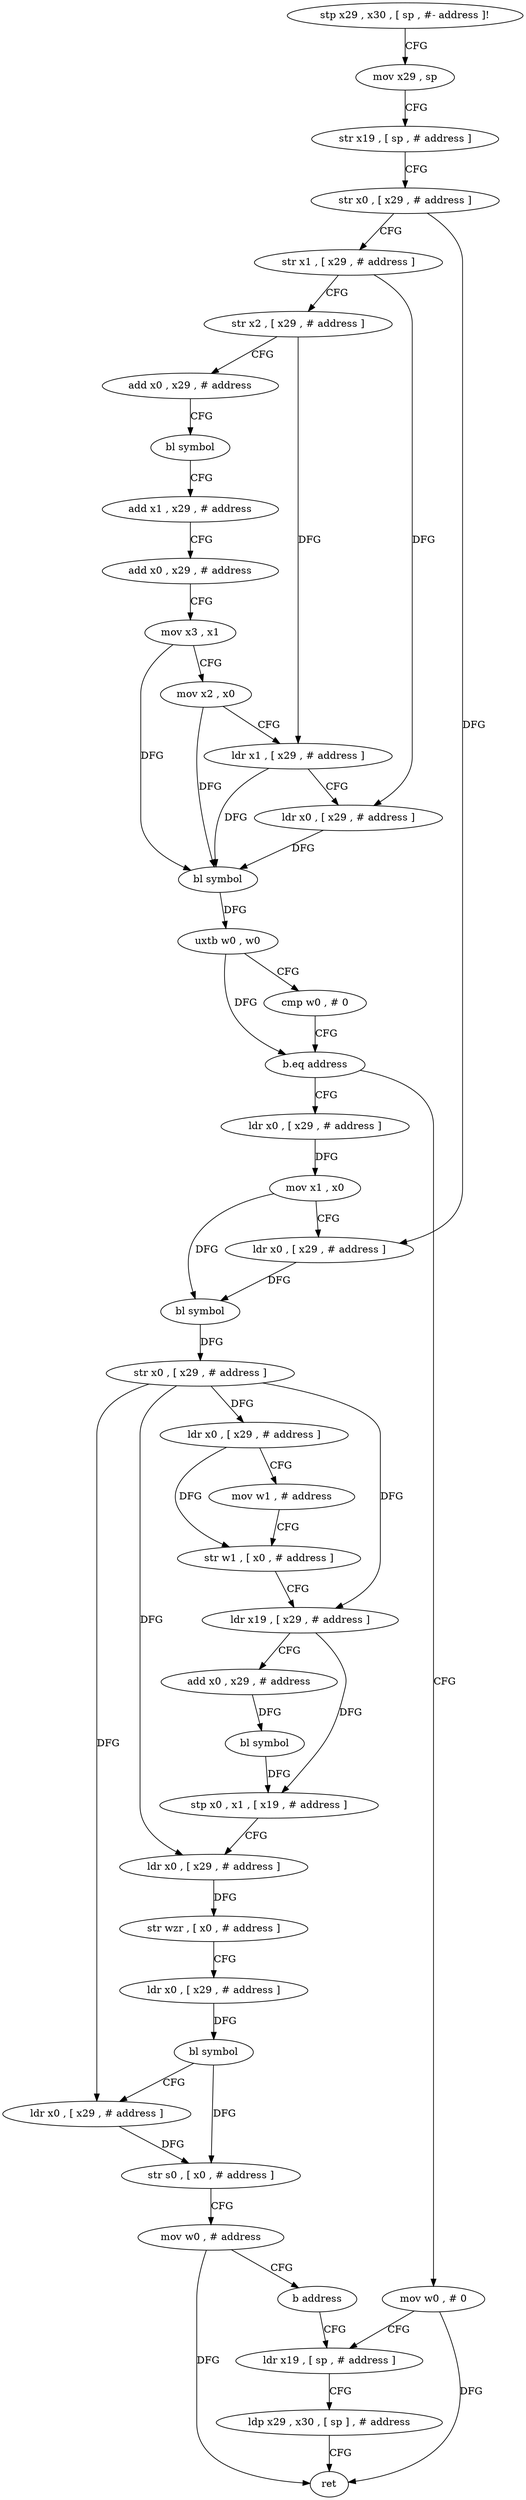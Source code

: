digraph "func" {
"4264192" [label = "stp x29 , x30 , [ sp , #- address ]!" ]
"4264196" [label = "mov x29 , sp" ]
"4264200" [label = "str x19 , [ sp , # address ]" ]
"4264204" [label = "str x0 , [ x29 , # address ]" ]
"4264208" [label = "str x1 , [ x29 , # address ]" ]
"4264212" [label = "str x2 , [ x29 , # address ]" ]
"4264216" [label = "add x0 , x29 , # address" ]
"4264220" [label = "bl symbol" ]
"4264224" [label = "add x1 , x29 , # address" ]
"4264228" [label = "add x0 , x29 , # address" ]
"4264232" [label = "mov x3 , x1" ]
"4264236" [label = "mov x2 , x0" ]
"4264240" [label = "ldr x1 , [ x29 , # address ]" ]
"4264244" [label = "ldr x0 , [ x29 , # address ]" ]
"4264248" [label = "bl symbol" ]
"4264252" [label = "uxtb w0 , w0" ]
"4264256" [label = "cmp w0 , # 0" ]
"4264260" [label = "b.eq address" ]
"4264344" [label = "mov w0 , # 0" ]
"4264264" [label = "ldr x0 , [ x29 , # address ]" ]
"4264348" [label = "ldr x19 , [ sp , # address ]" ]
"4264268" [label = "mov x1 , x0" ]
"4264272" [label = "ldr x0 , [ x29 , # address ]" ]
"4264276" [label = "bl symbol" ]
"4264280" [label = "str x0 , [ x29 , # address ]" ]
"4264284" [label = "ldr x0 , [ x29 , # address ]" ]
"4264288" [label = "mov w1 , # address" ]
"4264292" [label = "str w1 , [ x0 , # address ]" ]
"4264296" [label = "ldr x19 , [ x29 , # address ]" ]
"4264300" [label = "add x0 , x29 , # address" ]
"4264304" [label = "bl symbol" ]
"4264308" [label = "stp x0 , x1 , [ x19 , # address ]" ]
"4264312" [label = "ldr x0 , [ x29 , # address ]" ]
"4264316" [label = "str wzr , [ x0 , # address ]" ]
"4264320" [label = "ldr x0 , [ x29 , # address ]" ]
"4264324" [label = "bl symbol" ]
"4264328" [label = "ldr x0 , [ x29 , # address ]" ]
"4264332" [label = "str s0 , [ x0 , # address ]" ]
"4264336" [label = "mov w0 , # address" ]
"4264340" [label = "b address" ]
"4264352" [label = "ldp x29 , x30 , [ sp ] , # address" ]
"4264356" [label = "ret" ]
"4264192" -> "4264196" [ label = "CFG" ]
"4264196" -> "4264200" [ label = "CFG" ]
"4264200" -> "4264204" [ label = "CFG" ]
"4264204" -> "4264208" [ label = "CFG" ]
"4264204" -> "4264272" [ label = "DFG" ]
"4264208" -> "4264212" [ label = "CFG" ]
"4264208" -> "4264244" [ label = "DFG" ]
"4264212" -> "4264216" [ label = "CFG" ]
"4264212" -> "4264240" [ label = "DFG" ]
"4264216" -> "4264220" [ label = "CFG" ]
"4264220" -> "4264224" [ label = "CFG" ]
"4264224" -> "4264228" [ label = "CFG" ]
"4264228" -> "4264232" [ label = "CFG" ]
"4264232" -> "4264236" [ label = "CFG" ]
"4264232" -> "4264248" [ label = "DFG" ]
"4264236" -> "4264240" [ label = "CFG" ]
"4264236" -> "4264248" [ label = "DFG" ]
"4264240" -> "4264244" [ label = "CFG" ]
"4264240" -> "4264248" [ label = "DFG" ]
"4264244" -> "4264248" [ label = "DFG" ]
"4264248" -> "4264252" [ label = "DFG" ]
"4264252" -> "4264256" [ label = "CFG" ]
"4264252" -> "4264260" [ label = "DFG" ]
"4264256" -> "4264260" [ label = "CFG" ]
"4264260" -> "4264344" [ label = "CFG" ]
"4264260" -> "4264264" [ label = "CFG" ]
"4264344" -> "4264348" [ label = "CFG" ]
"4264344" -> "4264356" [ label = "DFG" ]
"4264264" -> "4264268" [ label = "DFG" ]
"4264348" -> "4264352" [ label = "CFG" ]
"4264268" -> "4264272" [ label = "CFG" ]
"4264268" -> "4264276" [ label = "DFG" ]
"4264272" -> "4264276" [ label = "DFG" ]
"4264276" -> "4264280" [ label = "DFG" ]
"4264280" -> "4264284" [ label = "DFG" ]
"4264280" -> "4264296" [ label = "DFG" ]
"4264280" -> "4264312" [ label = "DFG" ]
"4264280" -> "4264328" [ label = "DFG" ]
"4264284" -> "4264288" [ label = "CFG" ]
"4264284" -> "4264292" [ label = "DFG" ]
"4264288" -> "4264292" [ label = "CFG" ]
"4264292" -> "4264296" [ label = "CFG" ]
"4264296" -> "4264300" [ label = "CFG" ]
"4264296" -> "4264308" [ label = "DFG" ]
"4264300" -> "4264304" [ label = "DFG" ]
"4264304" -> "4264308" [ label = "DFG" ]
"4264308" -> "4264312" [ label = "CFG" ]
"4264312" -> "4264316" [ label = "DFG" ]
"4264316" -> "4264320" [ label = "CFG" ]
"4264320" -> "4264324" [ label = "DFG" ]
"4264324" -> "4264328" [ label = "CFG" ]
"4264324" -> "4264332" [ label = "DFG" ]
"4264328" -> "4264332" [ label = "DFG" ]
"4264332" -> "4264336" [ label = "CFG" ]
"4264336" -> "4264340" [ label = "CFG" ]
"4264336" -> "4264356" [ label = "DFG" ]
"4264340" -> "4264348" [ label = "CFG" ]
"4264352" -> "4264356" [ label = "CFG" ]
}
